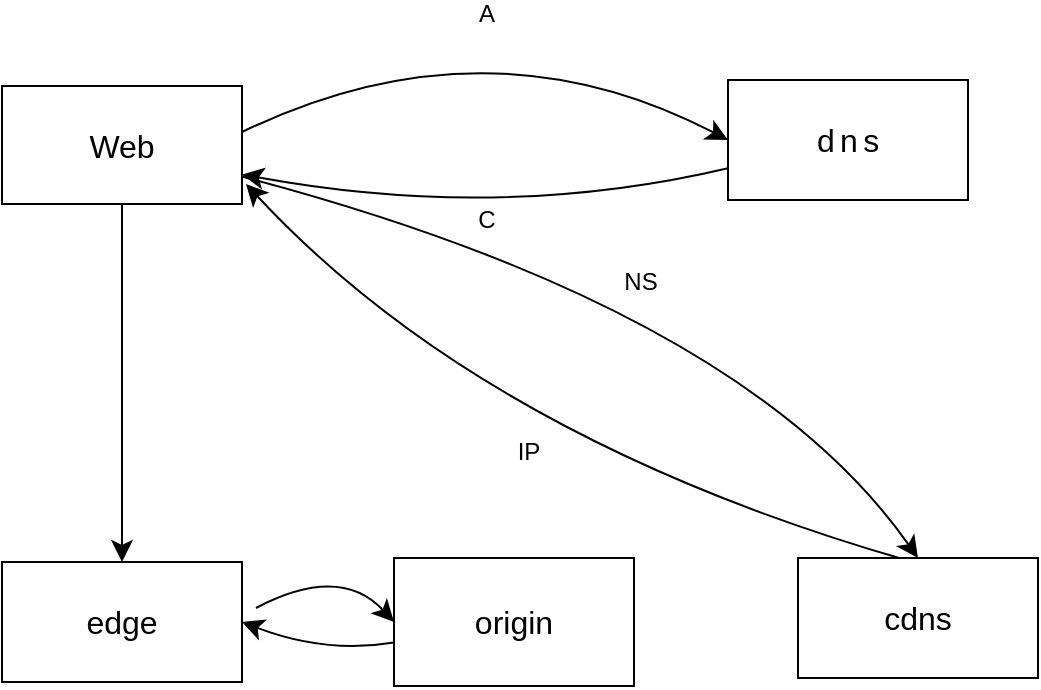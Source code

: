 <mxfile version="21.5.1" type="github">
  <diagram name="第 1 页" id="auwQ5FPKYSg6R1vcUo5-">
    <mxGraphModel dx="994" dy="580" grid="0" gridSize="10" guides="1" tooltips="1" connect="1" arrows="1" fold="1" page="0" pageScale="1" pageWidth="827" pageHeight="1169" math="0" shadow="0">
      <root>
        <mxCell id="0" />
        <mxCell id="1" parent="0" />
        <mxCell id="xSzgH2OZfmbhzOoxKmzm-6" value="A" style="edgeStyle=none;curved=1;rounded=0;orthogonalLoop=1;jettySize=auto;html=1;entryX=0;entryY=0.5;entryDx=0;entryDy=0;fontSize=12;startSize=8;endSize=8;" parent="1" target="xSzgH2OZfmbhzOoxKmzm-2" edge="1">
          <mxGeometry relative="1" as="geometry">
            <mxPoint x="64" y="92" as="sourcePoint" />
            <Array as="points">
              <mxPoint x="186" y="33" />
            </Array>
          </mxGeometry>
        </mxCell>
        <mxCell id="xSzgH2OZfmbhzOoxKmzm-7" value="C" style="edgeStyle=none;curved=1;rounded=0;orthogonalLoop=1;jettySize=auto;html=1;entryX=1;entryY=0.75;entryDx=0;entryDy=0;fontSize=12;startSize=8;endSize=8;" parent="1" source="xSzgH2OZfmbhzOoxKmzm-2" target="xSzgH2OZfmbhzOoxKmzm-1" edge="1">
          <mxGeometry relative="1" as="geometry">
            <Array as="points">
              <mxPoint x="193" y="137" />
            </Array>
          </mxGeometry>
        </mxCell>
        <mxCell id="xSzgH2OZfmbhzOoxKmzm-2" value="d n s" style="rounded=0;whiteSpace=wrap;html=1;fontSize=16;" parent="1" vertex="1">
          <mxGeometry x="307" y="66" width="120" height="60" as="geometry" />
        </mxCell>
        <mxCell id="xSzgH2OZfmbhzOoxKmzm-15" style="edgeStyle=none;curved=1;rounded=0;orthogonalLoop=1;jettySize=auto;html=1;entryX=0;entryY=0.5;entryDx=0;entryDy=0;fontSize=12;startSize=8;endSize=8;" parent="1" target="xSzgH2OZfmbhzOoxKmzm-4" edge="1">
          <mxGeometry relative="1" as="geometry">
            <mxPoint x="71" y="330" as="sourcePoint" />
            <Array as="points">
              <mxPoint x="113" y="308" />
            </Array>
          </mxGeometry>
        </mxCell>
        <mxCell id="xSzgH2OZfmbhzOoxKmzm-3" value="edge" style="rounded=0;whiteSpace=wrap;html=1;fontSize=16;" parent="1" vertex="1">
          <mxGeometry x="-56" y="307" width="120" height="60" as="geometry" />
        </mxCell>
        <mxCell id="xSzgH2OZfmbhzOoxKmzm-16" style="edgeStyle=none;curved=1;rounded=0;orthogonalLoop=1;jettySize=auto;html=1;fontSize=12;startSize=8;endSize=8;entryX=1;entryY=0.5;entryDx=0;entryDy=0;" parent="1" source="xSzgH2OZfmbhzOoxKmzm-4" target="xSzgH2OZfmbhzOoxKmzm-3" edge="1">
          <mxGeometry relative="1" as="geometry">
            <mxPoint x="76" y="342" as="targetPoint" />
            <Array as="points">
              <mxPoint x="106" y="353" />
            </Array>
          </mxGeometry>
        </mxCell>
        <mxCell id="xSzgH2OZfmbhzOoxKmzm-4" value="origin" style="rounded=0;whiteSpace=wrap;html=1;fontSize=16;" parent="1" vertex="1">
          <mxGeometry x="140" y="305" width="120" height="64" as="geometry" />
        </mxCell>
        <mxCell id="xSzgH2OZfmbhzOoxKmzm-13" value="IP&lt;br&gt;" style="edgeStyle=none;curved=1;rounded=0;orthogonalLoop=1;jettySize=auto;html=1;fontSize=12;startSize=8;endSize=8;" parent="1" edge="1">
          <mxGeometry relative="1" as="geometry">
            <mxPoint x="66" y="118" as="targetPoint" />
            <mxPoint x="396" y="306" as="sourcePoint" />
            <Array as="points">
              <mxPoint x="184" y="245" />
            </Array>
          </mxGeometry>
        </mxCell>
        <mxCell id="xSzgH2OZfmbhzOoxKmzm-5" value="cdns" style="rounded=0;whiteSpace=wrap;html=1;fontSize=16;" parent="1" vertex="1">
          <mxGeometry x="342" y="305" width="120" height="60" as="geometry" />
        </mxCell>
        <mxCell id="xSzgH2OZfmbhzOoxKmzm-9" value="NS" style="edgeStyle=none;curved=1;rounded=0;orthogonalLoop=1;jettySize=auto;html=1;entryX=0.5;entryY=0;entryDx=0;entryDy=0;fontSize=12;startSize=8;endSize=8;" parent="1" source="xSzgH2OZfmbhzOoxKmzm-1" target="xSzgH2OZfmbhzOoxKmzm-5" edge="1">
          <mxGeometry relative="1" as="geometry">
            <Array as="points">
              <mxPoint x="314" y="180" />
            </Array>
          </mxGeometry>
        </mxCell>
        <mxCell id="xSzgH2OZfmbhzOoxKmzm-14" style="edgeStyle=none;curved=1;rounded=0;orthogonalLoop=1;jettySize=auto;html=1;fontSize=12;startSize=8;endSize=8;" parent="1" source="xSzgH2OZfmbhzOoxKmzm-1" target="xSzgH2OZfmbhzOoxKmzm-3" edge="1">
          <mxGeometry relative="1" as="geometry" />
        </mxCell>
        <mxCell id="xSzgH2OZfmbhzOoxKmzm-1" value="Web" style="rounded=0;whiteSpace=wrap;html=1;fontSize=16;" parent="1" vertex="1">
          <mxGeometry x="-56" y="69" width="120" height="59" as="geometry" />
        </mxCell>
      </root>
    </mxGraphModel>
  </diagram>
</mxfile>
